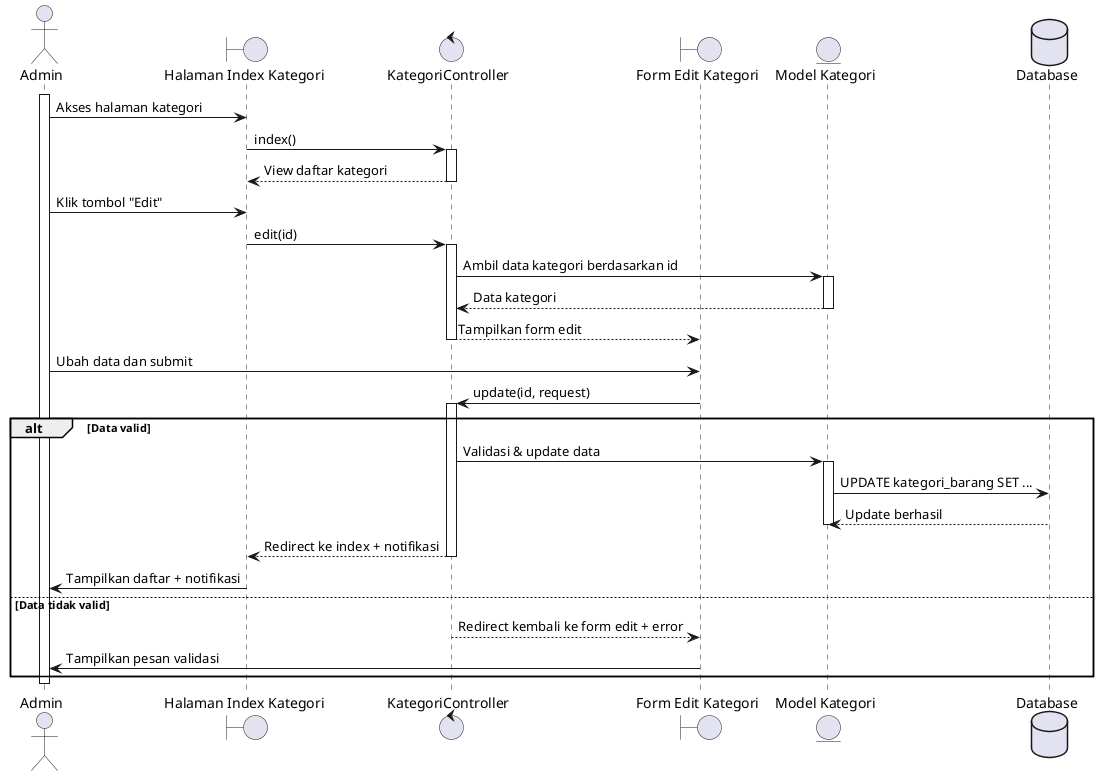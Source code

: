 @startuml
actor Admin

boundary "Halaman Index Kategori" as KategoriIndex
control "KategoriController" as Controller
boundary "Form Edit Kategori" as EditForm
entity "Model Kategori" as KategoriModel
database "Database" as DB

activate Admin
Admin -> KategoriIndex: Akses halaman kategori
KategoriIndex -> Controller: index()
activate Controller
Controller --> KategoriIndex: View daftar kategori
deactivate Controller

Admin -> KategoriIndex: Klik tombol "Edit"
KategoriIndex -> Controller: edit(id)
activate Controller
Controller -> KategoriModel: Ambil data kategori berdasarkan id
activate KategoriModel
KategoriModel --> Controller: Data kategori
deactivate KategoriModel
Controller --> EditForm: Tampilkan form edit
deactivate Controller

Admin -> EditForm: Ubah data dan submit
EditForm -> Controller: update(id, request)
activate Controller

alt Data valid
    Controller -> KategoriModel: Validasi & update data
    activate KategoriModel
    KategoriModel -> DB: UPDATE kategori_barang SET ...
    DB --> KategoriModel: Update berhasil
    deactivate KategoriModel

    Controller --> KategoriIndex: Redirect ke index + notifikasi
    deactivate Controller
    KategoriIndex -> Admin: Tampilkan daftar + notifikasi
else Data tidak valid
    Controller --> EditForm: Redirect kembali ke form edit + error
    deactivate Controller
    EditForm -> Admin: Tampilkan pesan validasi
end
deactivate Admin

@enduml
